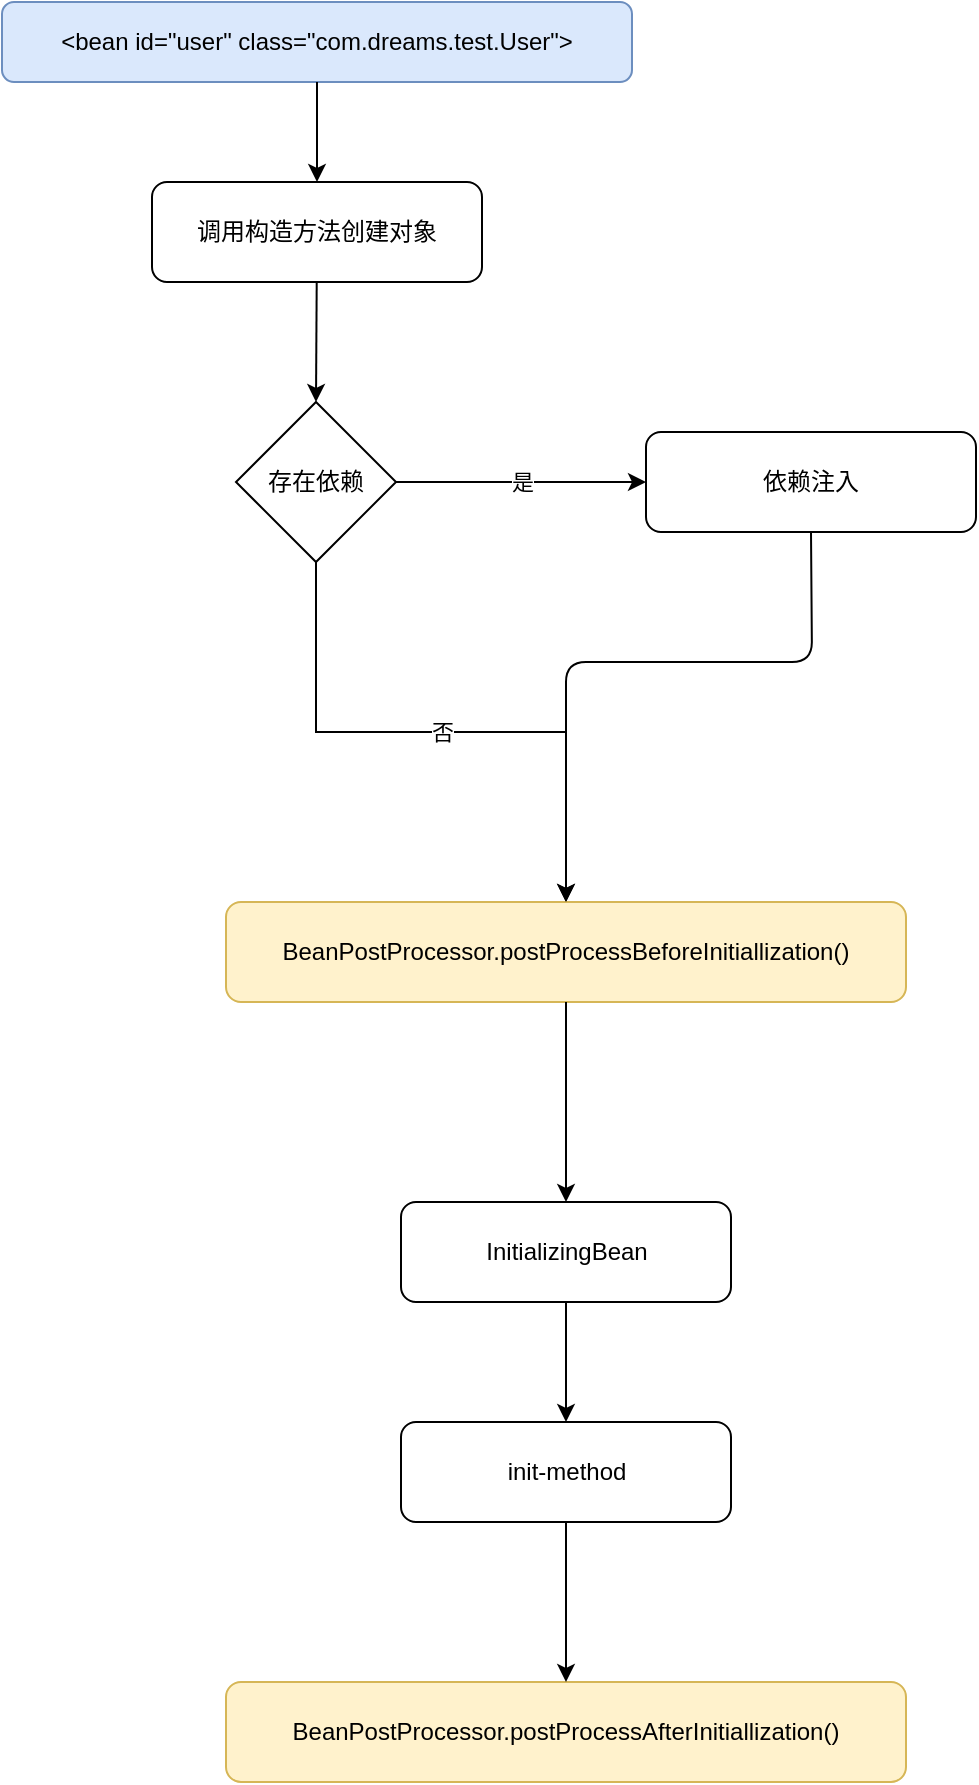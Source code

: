 <mxfile version="14.8.0" type="github">
  <diagram id="PYCznJXyjPELs9L5aGqf" name="Page-1">
    <mxGraphModel dx="1422" dy="770" grid="1" gridSize="10" guides="1" tooltips="1" connect="1" arrows="1" fold="1" page="1" pageScale="1" pageWidth="850" pageHeight="1100" math="0" shadow="0">
      <root>
        <mxCell id="0" />
        <mxCell id="1" parent="0" />
        <mxCell id="GbG1CWpzq4v-m4lvSUoH-3" value="调用构造方法创建对象" style="rounded=1;whiteSpace=wrap;html=1;" parent="1" vertex="1">
          <mxGeometry x="343" y="180" width="165" height="50" as="geometry" />
        </mxCell>
        <mxCell id="GbG1CWpzq4v-m4lvSUoH-4" value="&amp;lt;bean id=&quot;user&quot; class=&quot;com.dreams.test.User&quot;&amp;gt;" style="rounded=1;whiteSpace=wrap;html=1;fillColor=#dae8fc;strokeColor=#6c8ebf;" parent="1" vertex="1">
          <mxGeometry x="268" y="90" width="315" height="40" as="geometry" />
        </mxCell>
        <mxCell id="GbG1CWpzq4v-m4lvSUoH-5" value="依赖注入" style="rounded=1;whiteSpace=wrap;html=1;" parent="1" vertex="1">
          <mxGeometry x="590" y="305" width="165" height="50" as="geometry" />
        </mxCell>
        <mxCell id="GbG1CWpzq4v-m4lvSUoH-6" value="存在依赖" style="rhombus;whiteSpace=wrap;html=1;" parent="1" vertex="1">
          <mxGeometry x="385" y="290" width="80" height="80" as="geometry" />
        </mxCell>
        <mxCell id="GbG1CWpzq4v-m4lvSUoH-7" value="是" style="endArrow=classic;html=1;" parent="1" source="GbG1CWpzq4v-m4lvSUoH-6" target="GbG1CWpzq4v-m4lvSUoH-5" edge="1">
          <mxGeometry width="50" height="50" relative="1" as="geometry">
            <mxPoint x="460" y="332" as="sourcePoint" />
            <mxPoint x="450" y="360" as="targetPoint" />
          </mxGeometry>
        </mxCell>
        <mxCell id="GbG1CWpzq4v-m4lvSUoH-12" value="否" style="edgeStyle=orthogonalEdgeStyle;rounded=0;orthogonalLoop=1;jettySize=auto;html=1;exitX=0.5;exitY=1;exitDx=0;exitDy=0;entryX=0.5;entryY=0;entryDx=0;entryDy=0;" parent="1" source="GbG1CWpzq4v-m4lvSUoH-6" target="KYQVnhDdPYrjSl1oJ7SQ-1" edge="1">
          <mxGeometry relative="1" as="geometry">
            <mxPoint x="673" y="411" as="targetPoint" />
          </mxGeometry>
        </mxCell>
        <mxCell id="GbG1CWpzq4v-m4lvSUoH-8" value="InitializingBean" style="rounded=1;whiteSpace=wrap;html=1;" parent="1" vertex="1">
          <mxGeometry x="467.5" y="690" width="165" height="50" as="geometry" />
        </mxCell>
        <mxCell id="GbG1CWpzq4v-m4lvSUoH-9" value="" style="endArrow=classic;html=1;entryX=0.5;entryY=0;entryDx=0;entryDy=0;" parent="1" source="GbG1CWpzq4v-m4lvSUoH-3" target="GbG1CWpzq4v-m4lvSUoH-6" edge="1">
          <mxGeometry width="50" height="50" relative="1" as="geometry">
            <mxPoint x="400" y="410" as="sourcePoint" />
            <mxPoint x="450" y="360" as="targetPoint" />
          </mxGeometry>
        </mxCell>
        <mxCell id="GbG1CWpzq4v-m4lvSUoH-10" value="" style="endArrow=classic;html=1;exitX=0.5;exitY=1;exitDx=0;exitDy=0;" parent="1" source="GbG1CWpzq4v-m4lvSUoH-4" target="GbG1CWpzq4v-m4lvSUoH-3" edge="1">
          <mxGeometry width="50" height="50" relative="1" as="geometry">
            <mxPoint x="400" y="410" as="sourcePoint" />
            <mxPoint x="450" y="360" as="targetPoint" />
          </mxGeometry>
        </mxCell>
        <mxCell id="GbG1CWpzq4v-m4lvSUoH-13" value="init-method" style="rounded=1;whiteSpace=wrap;html=1;" parent="1" vertex="1">
          <mxGeometry x="467.5" y="800" width="165" height="50" as="geometry" />
        </mxCell>
        <mxCell id="GbG1CWpzq4v-m4lvSUoH-14" value="" style="endArrow=classic;html=1;exitX=0.5;exitY=1;exitDx=0;exitDy=0;entryX=0.5;entryY=0;entryDx=0;entryDy=0;" parent="1" source="GbG1CWpzq4v-m4lvSUoH-8" target="GbG1CWpzq4v-m4lvSUoH-13" edge="1">
          <mxGeometry width="50" height="50" relative="1" as="geometry">
            <mxPoint x="544.5" y="750" as="sourcePoint" />
            <mxPoint x="550.5" y="790" as="targetPoint" />
          </mxGeometry>
        </mxCell>
        <mxCell id="KYQVnhDdPYrjSl1oJ7SQ-1" value="BeanPostProcessor.postProcessBeforeInitiallization()" style="rounded=1;whiteSpace=wrap;html=1;fillColor=#fff2cc;strokeColor=#d6b656;" vertex="1" parent="1">
          <mxGeometry x="380" y="540" width="340" height="50" as="geometry" />
        </mxCell>
        <mxCell id="KYQVnhDdPYrjSl1oJ7SQ-2" value="" style="endArrow=classic;html=1;exitX=0.5;exitY=1;exitDx=0;exitDy=0;" edge="1" parent="1" source="GbG1CWpzq4v-m4lvSUoH-5" target="KYQVnhDdPYrjSl1oJ7SQ-1">
          <mxGeometry width="50" height="50" relative="1" as="geometry">
            <mxPoint x="400" y="420" as="sourcePoint" />
            <mxPoint x="450" y="370" as="targetPoint" />
            <Array as="points">
              <mxPoint x="673" y="420" />
              <mxPoint x="550" y="420" />
            </Array>
          </mxGeometry>
        </mxCell>
        <mxCell id="KYQVnhDdPYrjSl1oJ7SQ-3" value="" style="endArrow=classic;html=1;exitX=0.5;exitY=1;exitDx=0;exitDy=0;" edge="1" parent="1" source="KYQVnhDdPYrjSl1oJ7SQ-1" target="GbG1CWpzq4v-m4lvSUoH-8">
          <mxGeometry width="50" height="50" relative="1" as="geometry">
            <mxPoint x="685.5" y="650" as="sourcePoint" />
            <mxPoint x="487" y="741" as="targetPoint" />
            <Array as="points" />
          </mxGeometry>
        </mxCell>
        <mxCell id="KYQVnhDdPYrjSl1oJ7SQ-5" value="BeanPostProcessor.postProcessAfterInitiallization()" style="rounded=1;whiteSpace=wrap;html=1;fillColor=#fff2cc;strokeColor=#d6b656;" vertex="1" parent="1">
          <mxGeometry x="380" y="930" width="340" height="50" as="geometry" />
        </mxCell>
        <mxCell id="KYQVnhDdPYrjSl1oJ7SQ-6" value="" style="endArrow=classic;html=1;entryX=0.5;entryY=0;entryDx=0;entryDy=0;exitX=0.5;exitY=1;exitDx=0;exitDy=0;" edge="1" parent="1" source="GbG1CWpzq4v-m4lvSUoH-13" target="KYQVnhDdPYrjSl1oJ7SQ-5">
          <mxGeometry width="50" height="50" relative="1" as="geometry">
            <mxPoint x="530" y="880" as="sourcePoint" />
            <mxPoint x="560" y="810" as="targetPoint" />
          </mxGeometry>
        </mxCell>
      </root>
    </mxGraphModel>
  </diagram>
</mxfile>
